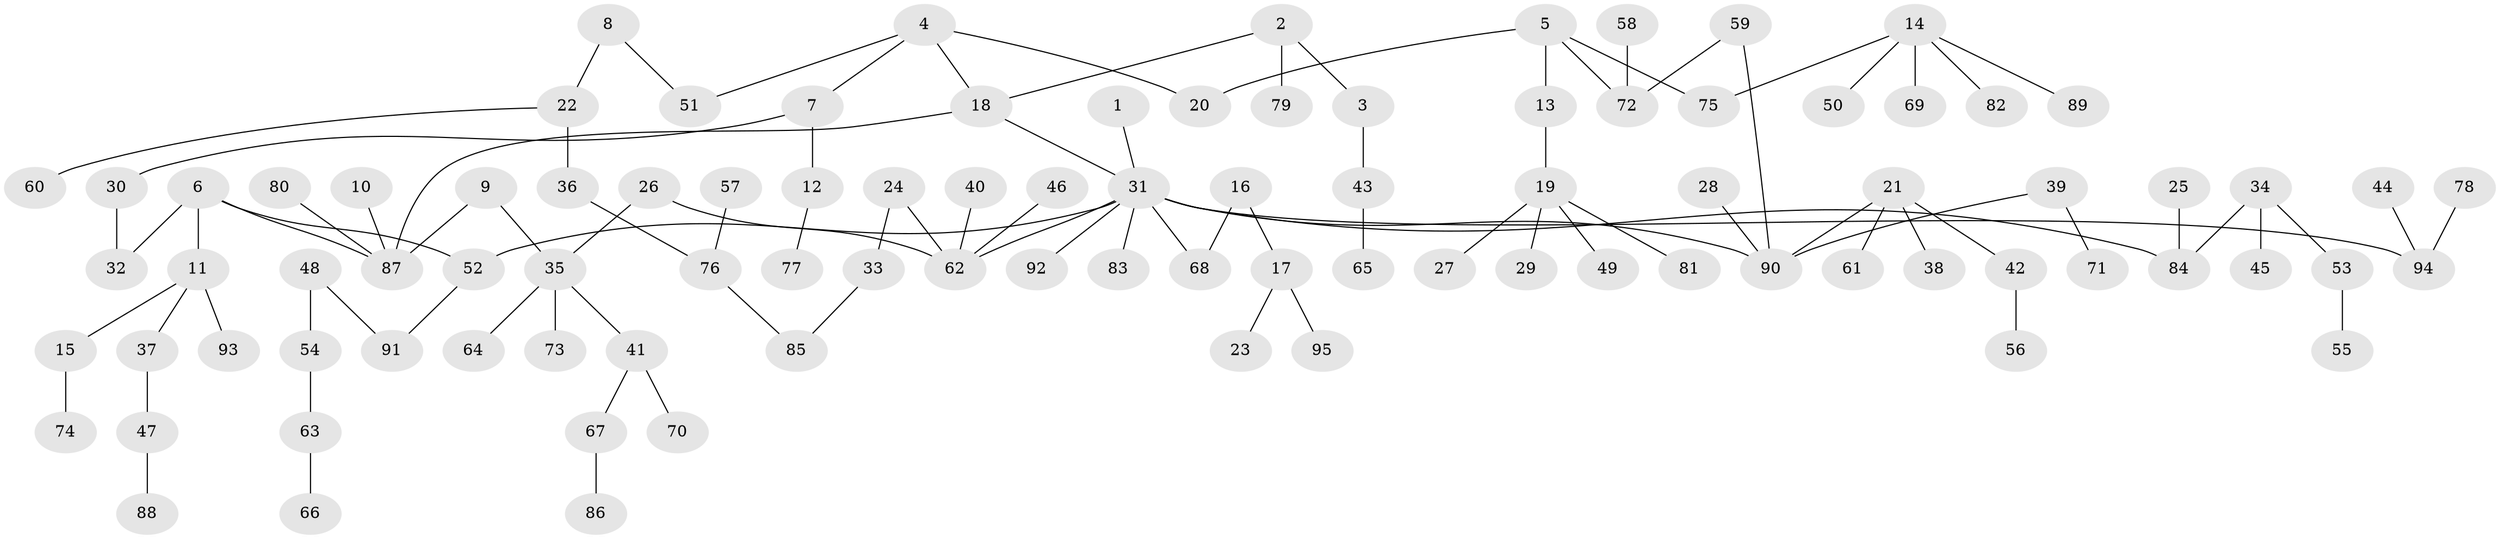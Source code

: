 // original degree distribution, {11: 0.007407407407407408, 1: 0.45925925925925926, 5: 0.02962962962962963, 4: 0.07407407407407407, 6: 0.02962962962962963, 3: 0.0962962962962963, 2: 0.3037037037037037}
// Generated by graph-tools (version 1.1) at 2025/36/03/04/25 23:36:00]
// undirected, 95 vertices, 99 edges
graph export_dot {
  node [color=gray90,style=filled];
  1;
  2;
  3;
  4;
  5;
  6;
  7;
  8;
  9;
  10;
  11;
  12;
  13;
  14;
  15;
  16;
  17;
  18;
  19;
  20;
  21;
  22;
  23;
  24;
  25;
  26;
  27;
  28;
  29;
  30;
  31;
  32;
  33;
  34;
  35;
  36;
  37;
  38;
  39;
  40;
  41;
  42;
  43;
  44;
  45;
  46;
  47;
  48;
  49;
  50;
  51;
  52;
  53;
  54;
  55;
  56;
  57;
  58;
  59;
  60;
  61;
  62;
  63;
  64;
  65;
  66;
  67;
  68;
  69;
  70;
  71;
  72;
  73;
  74;
  75;
  76;
  77;
  78;
  79;
  80;
  81;
  82;
  83;
  84;
  85;
  86;
  87;
  88;
  89;
  90;
  91;
  92;
  93;
  94;
  95;
  1 -- 31 [weight=1.0];
  2 -- 3 [weight=1.0];
  2 -- 18 [weight=1.0];
  2 -- 79 [weight=1.0];
  3 -- 43 [weight=1.0];
  4 -- 7 [weight=1.0];
  4 -- 18 [weight=1.0];
  4 -- 20 [weight=1.0];
  4 -- 51 [weight=1.0];
  5 -- 13 [weight=1.0];
  5 -- 20 [weight=1.0];
  5 -- 72 [weight=1.0];
  5 -- 75 [weight=1.0];
  6 -- 11 [weight=1.0];
  6 -- 32 [weight=1.0];
  6 -- 52 [weight=1.0];
  6 -- 87 [weight=1.0];
  7 -- 12 [weight=1.0];
  7 -- 30 [weight=1.0];
  8 -- 22 [weight=1.0];
  8 -- 51 [weight=1.0];
  9 -- 35 [weight=1.0];
  9 -- 87 [weight=1.0];
  10 -- 87 [weight=1.0];
  11 -- 15 [weight=1.0];
  11 -- 37 [weight=1.0];
  11 -- 93 [weight=1.0];
  12 -- 77 [weight=1.0];
  13 -- 19 [weight=1.0];
  14 -- 50 [weight=1.0];
  14 -- 69 [weight=1.0];
  14 -- 75 [weight=1.0];
  14 -- 82 [weight=1.0];
  14 -- 89 [weight=1.0];
  15 -- 74 [weight=1.0];
  16 -- 17 [weight=1.0];
  16 -- 68 [weight=1.0];
  17 -- 23 [weight=1.0];
  17 -- 95 [weight=1.0];
  18 -- 31 [weight=1.0];
  18 -- 87 [weight=1.0];
  19 -- 27 [weight=1.0];
  19 -- 29 [weight=1.0];
  19 -- 49 [weight=1.0];
  19 -- 81 [weight=1.0];
  21 -- 38 [weight=1.0];
  21 -- 42 [weight=1.0];
  21 -- 61 [weight=1.0];
  21 -- 90 [weight=1.0];
  22 -- 36 [weight=1.0];
  22 -- 60 [weight=1.0];
  24 -- 33 [weight=1.0];
  24 -- 62 [weight=1.0];
  25 -- 84 [weight=1.0];
  26 -- 35 [weight=1.0];
  26 -- 62 [weight=1.0];
  28 -- 90 [weight=1.0];
  30 -- 32 [weight=1.0];
  31 -- 52 [weight=1.0];
  31 -- 62 [weight=1.0];
  31 -- 68 [weight=1.0];
  31 -- 83 [weight=1.0];
  31 -- 84 [weight=1.0];
  31 -- 90 [weight=1.0];
  31 -- 92 [weight=1.0];
  31 -- 94 [weight=1.0];
  33 -- 85 [weight=1.0];
  34 -- 45 [weight=1.0];
  34 -- 53 [weight=1.0];
  34 -- 84 [weight=1.0];
  35 -- 41 [weight=1.0];
  35 -- 64 [weight=1.0];
  35 -- 73 [weight=1.0];
  36 -- 76 [weight=1.0];
  37 -- 47 [weight=1.0];
  39 -- 71 [weight=1.0];
  39 -- 90 [weight=1.0];
  40 -- 62 [weight=1.0];
  41 -- 67 [weight=1.0];
  41 -- 70 [weight=1.0];
  42 -- 56 [weight=1.0];
  43 -- 65 [weight=1.0];
  44 -- 94 [weight=1.0];
  46 -- 62 [weight=1.0];
  47 -- 88 [weight=1.0];
  48 -- 54 [weight=1.0];
  48 -- 91 [weight=1.0];
  52 -- 91 [weight=1.0];
  53 -- 55 [weight=1.0];
  54 -- 63 [weight=1.0];
  57 -- 76 [weight=1.0];
  58 -- 72 [weight=1.0];
  59 -- 72 [weight=1.0];
  59 -- 90 [weight=1.0];
  63 -- 66 [weight=1.0];
  67 -- 86 [weight=1.0];
  76 -- 85 [weight=1.0];
  78 -- 94 [weight=1.0];
  80 -- 87 [weight=1.0];
}
